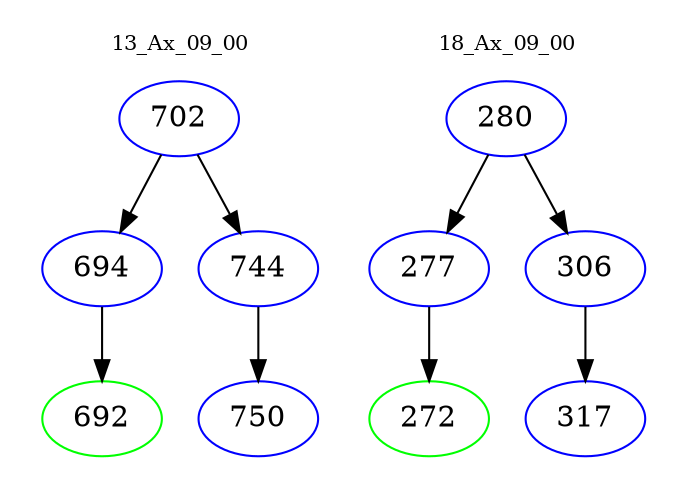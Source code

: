 digraph{
subgraph cluster_0 {
color = white
label = "13_Ax_09_00";
fontsize=10;
T0_702 [label="702", color="blue"]
T0_702 -> T0_694 [color="black"]
T0_694 [label="694", color="blue"]
T0_694 -> T0_692 [color="black"]
T0_692 [label="692", color="green"]
T0_702 -> T0_744 [color="black"]
T0_744 [label="744", color="blue"]
T0_744 -> T0_750 [color="black"]
T0_750 [label="750", color="blue"]
}
subgraph cluster_1 {
color = white
label = "18_Ax_09_00";
fontsize=10;
T1_280 [label="280", color="blue"]
T1_280 -> T1_277 [color="black"]
T1_277 [label="277", color="blue"]
T1_277 -> T1_272 [color="black"]
T1_272 [label="272", color="green"]
T1_280 -> T1_306 [color="black"]
T1_306 [label="306", color="blue"]
T1_306 -> T1_317 [color="black"]
T1_317 [label="317", color="blue"]
}
}
